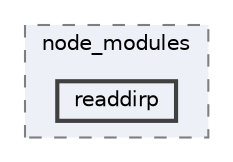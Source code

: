 digraph "pkiclassroomrescheduler/src/main/frontend/node_modules/readdirp"
{
 // LATEX_PDF_SIZE
  bgcolor="transparent";
  edge [fontname=Helvetica,fontsize=10,labelfontname=Helvetica,labelfontsize=10];
  node [fontname=Helvetica,fontsize=10,shape=box,height=0.2,width=0.4];
  compound=true
  subgraph clusterdir_72953eda66ccb3a2722c28e1c3e6c23b {
    graph [ bgcolor="#edf0f7", pencolor="grey50", label="node_modules", fontname=Helvetica,fontsize=10 style="filled,dashed", URL="dir_72953eda66ccb3a2722c28e1c3e6c23b.html",tooltip=""]
  dir_58f67bb89646b35b6a1155d652196f98 [label="readdirp", fillcolor="#edf0f7", color="grey25", style="filled,bold", URL="dir_58f67bb89646b35b6a1155d652196f98.html",tooltip=""];
  }
}
